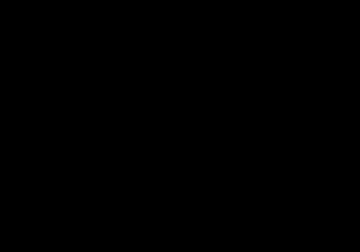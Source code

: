 # -------------------------------------------------------------
# file: plot.gp
# -------------------------------------------------------------
# -------------------------------------------------------------
# Battelle Memorial Institute
# Pacific Northwest Laboratory
# -------------------------------------------------------------
# -------------------------------------------------------------
# Created March 22, 1999 by William A. Perkins
# Last Change: Thu Feb  1 18:57:22 2007 by William A. Perkins <perk@mcperktop.local>
# -------------------------------------------------------------
# $Id$

set term postscript eps mono dashed "Helvetica" 24

u = 2.0
Co = 10.0
Tp = 12 * 60
C(t,Tp) = (t < 0) ? 0 : ((t < Tp) ? (1 - (Tp-t)/Tp)*Co : ((t < 2*Tp) ? ((2*Tp - t)/Tp)*Co : 0))

set samples 2000
set format x "%.0f"
set xrange [0:3100]
set xlabel 'Longitudinal Distance, m'
set format y "%.1f"
set ylabel 'Concentration'
set pointsize 0.5
# set timestamp
set nokey

plot C(24*60 - x/0.3048/u,Tp) title 'Advected BC' with lines ls 1, \
     '< perl ../../../scripts/mass2slice.pl -i -t 8 plot.nc stuff 1 6' using ($3*0.3048):4 title 'Simulated' with points ls 7, \
     C(48*60 - x/0.3048/u,Tp) notitle with lines ls 1, \
     '< perl ../../../scripts/mass2slice.pl -i -t 10 plot.nc stuff 1 6' using ($3*0.3048):4 notitle with points ls 7, \
     C(72*60 - x/0.3048/u,Tp) notitle with lines ls 1, \
     '< perl ../../../scripts/mass2slice.pl -i -t 12 plot.nc stuff 1 6' using ($3*0.3048):4 notitle with points ls 7


